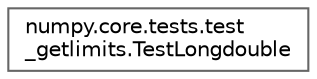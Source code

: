 digraph "Graphical Class Hierarchy"
{
 // LATEX_PDF_SIZE
  bgcolor="transparent";
  edge [fontname=Helvetica,fontsize=10,labelfontname=Helvetica,labelfontsize=10];
  node [fontname=Helvetica,fontsize=10,shape=box,height=0.2,width=0.4];
  rankdir="LR";
  Node0 [id="Node000000",label="numpy.core.tests.test\l_getlimits.TestLongdouble",height=0.2,width=0.4,color="grey40", fillcolor="white", style="filled",URL="$dd/da7/classnumpy_1_1core_1_1tests_1_1test__getlimits_1_1TestLongdouble.html",tooltip=" "];
}
